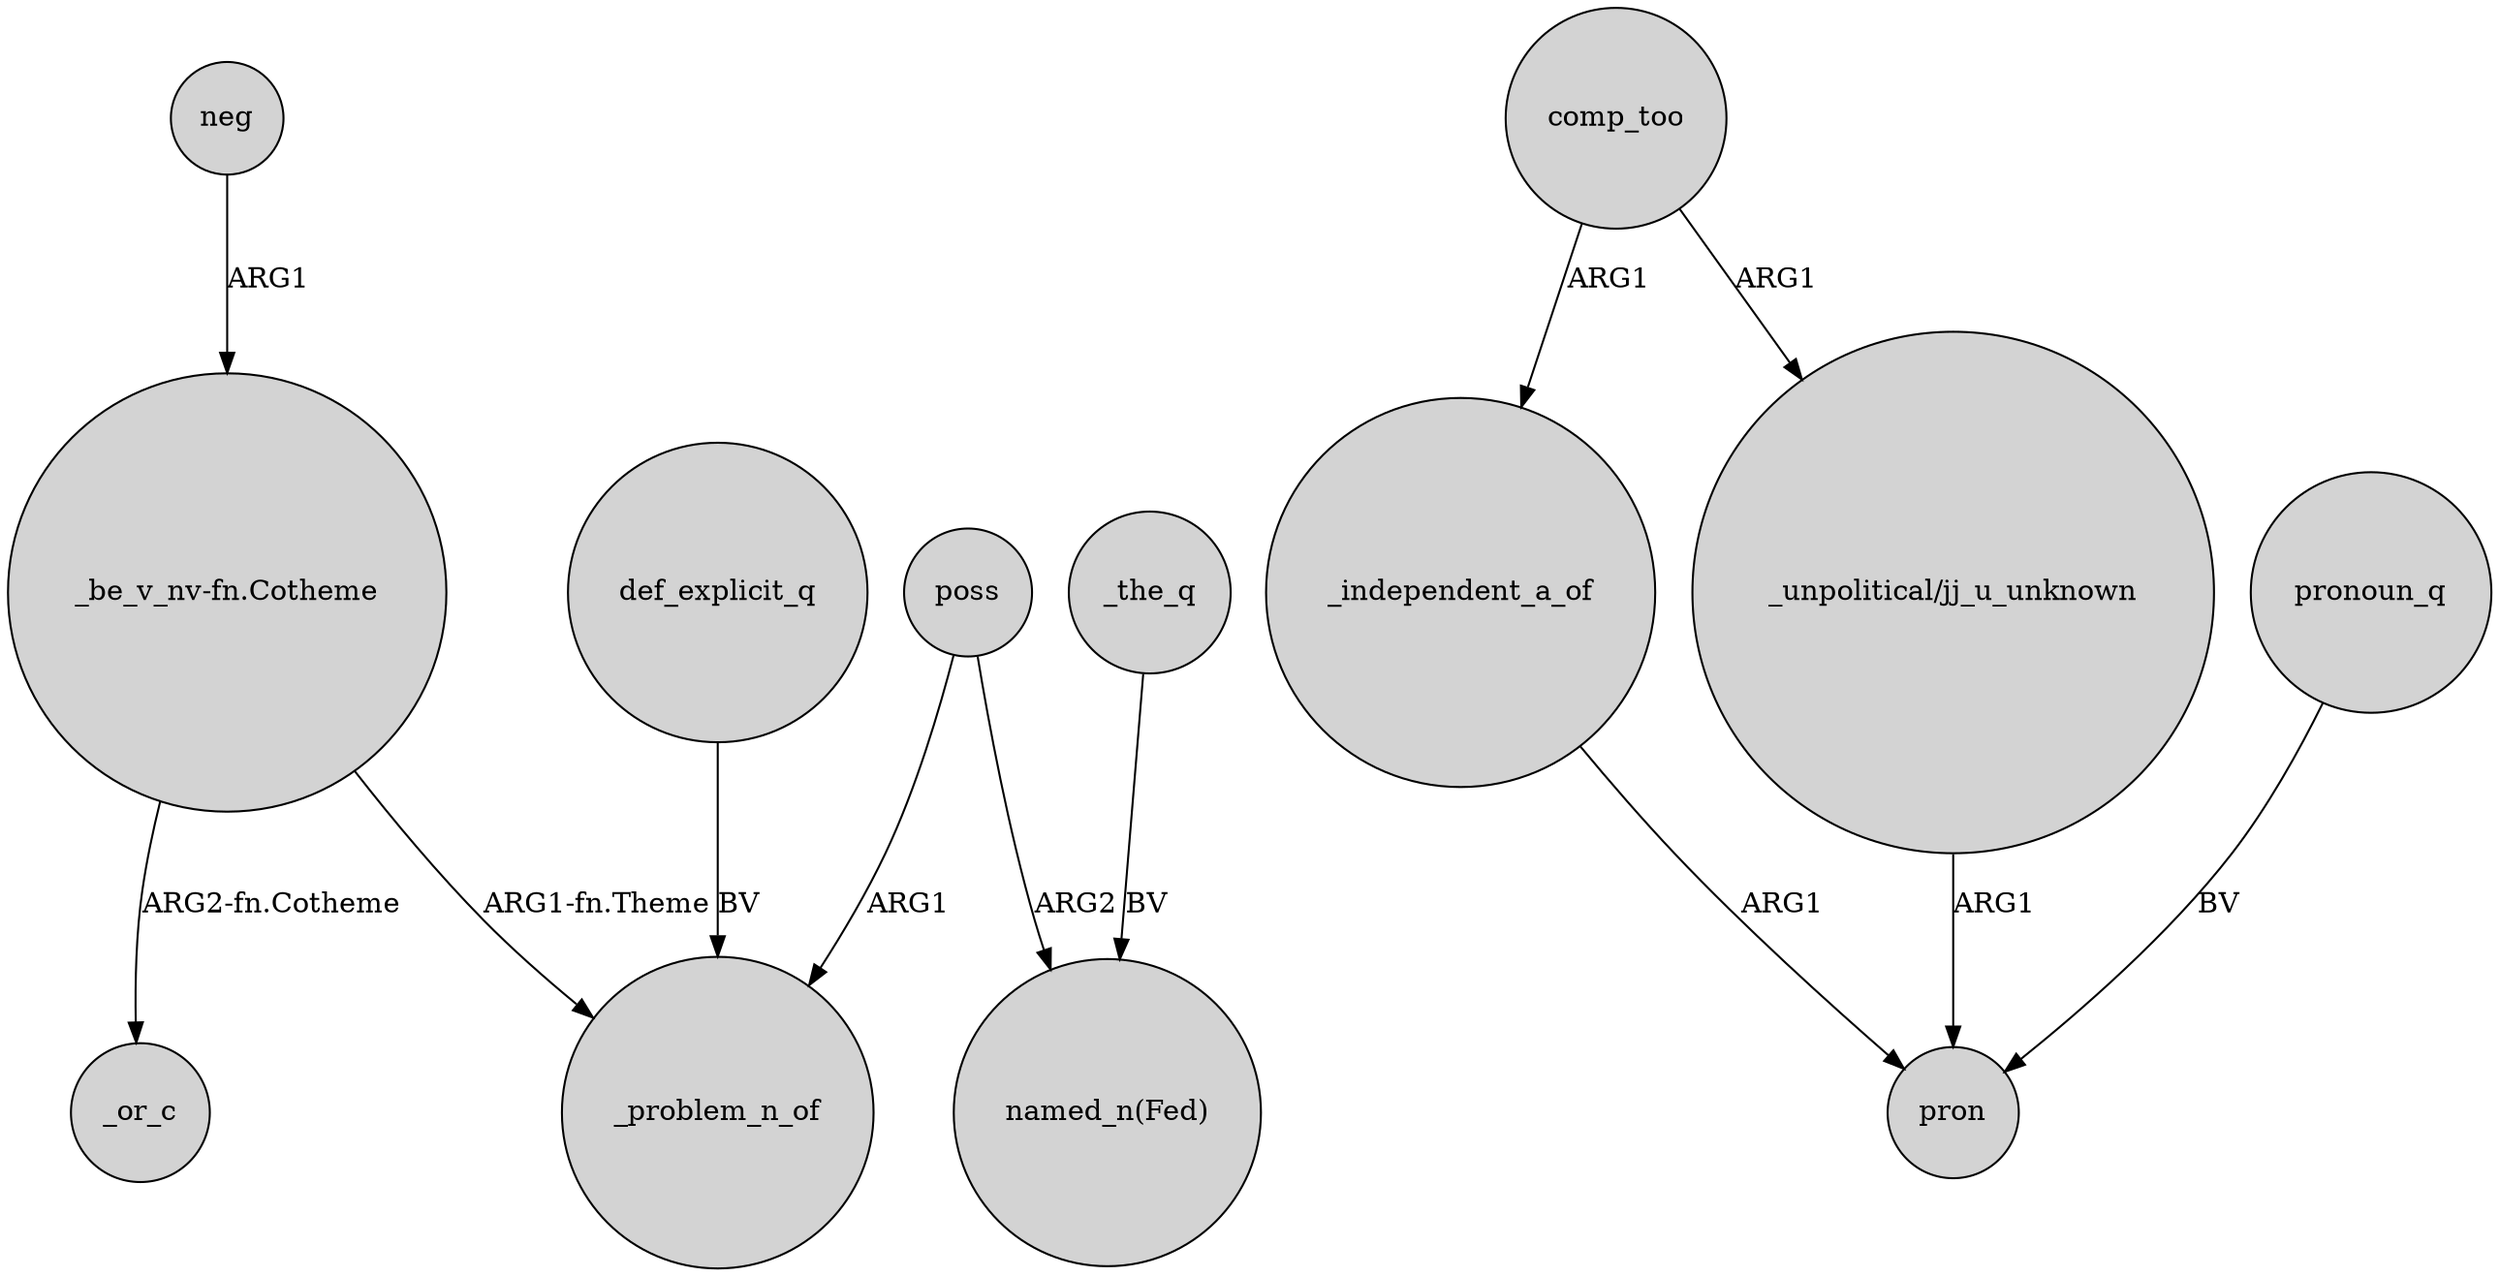 digraph {
	node [shape=circle style=filled]
	neg -> "_be_v_nv-fn.Cotheme" [label=ARG1]
	_the_q -> "named_n(Fed)" [label=BV]
	comp_too -> _independent_a_of [label=ARG1]
	poss -> "named_n(Fed)" [label=ARG2]
	"_be_v_nv-fn.Cotheme" -> _problem_n_of [label="ARG1-fn.Theme"]
	"_unpolitical/jj_u_unknown" -> pron [label=ARG1]
	"_be_v_nv-fn.Cotheme" -> _or_c [label="ARG2-fn.Cotheme"]
	_independent_a_of -> pron [label=ARG1]
	comp_too -> "_unpolitical/jj_u_unknown" [label=ARG1]
	poss -> _problem_n_of [label=ARG1]
	pronoun_q -> pron [label=BV]
	def_explicit_q -> _problem_n_of [label=BV]
}
